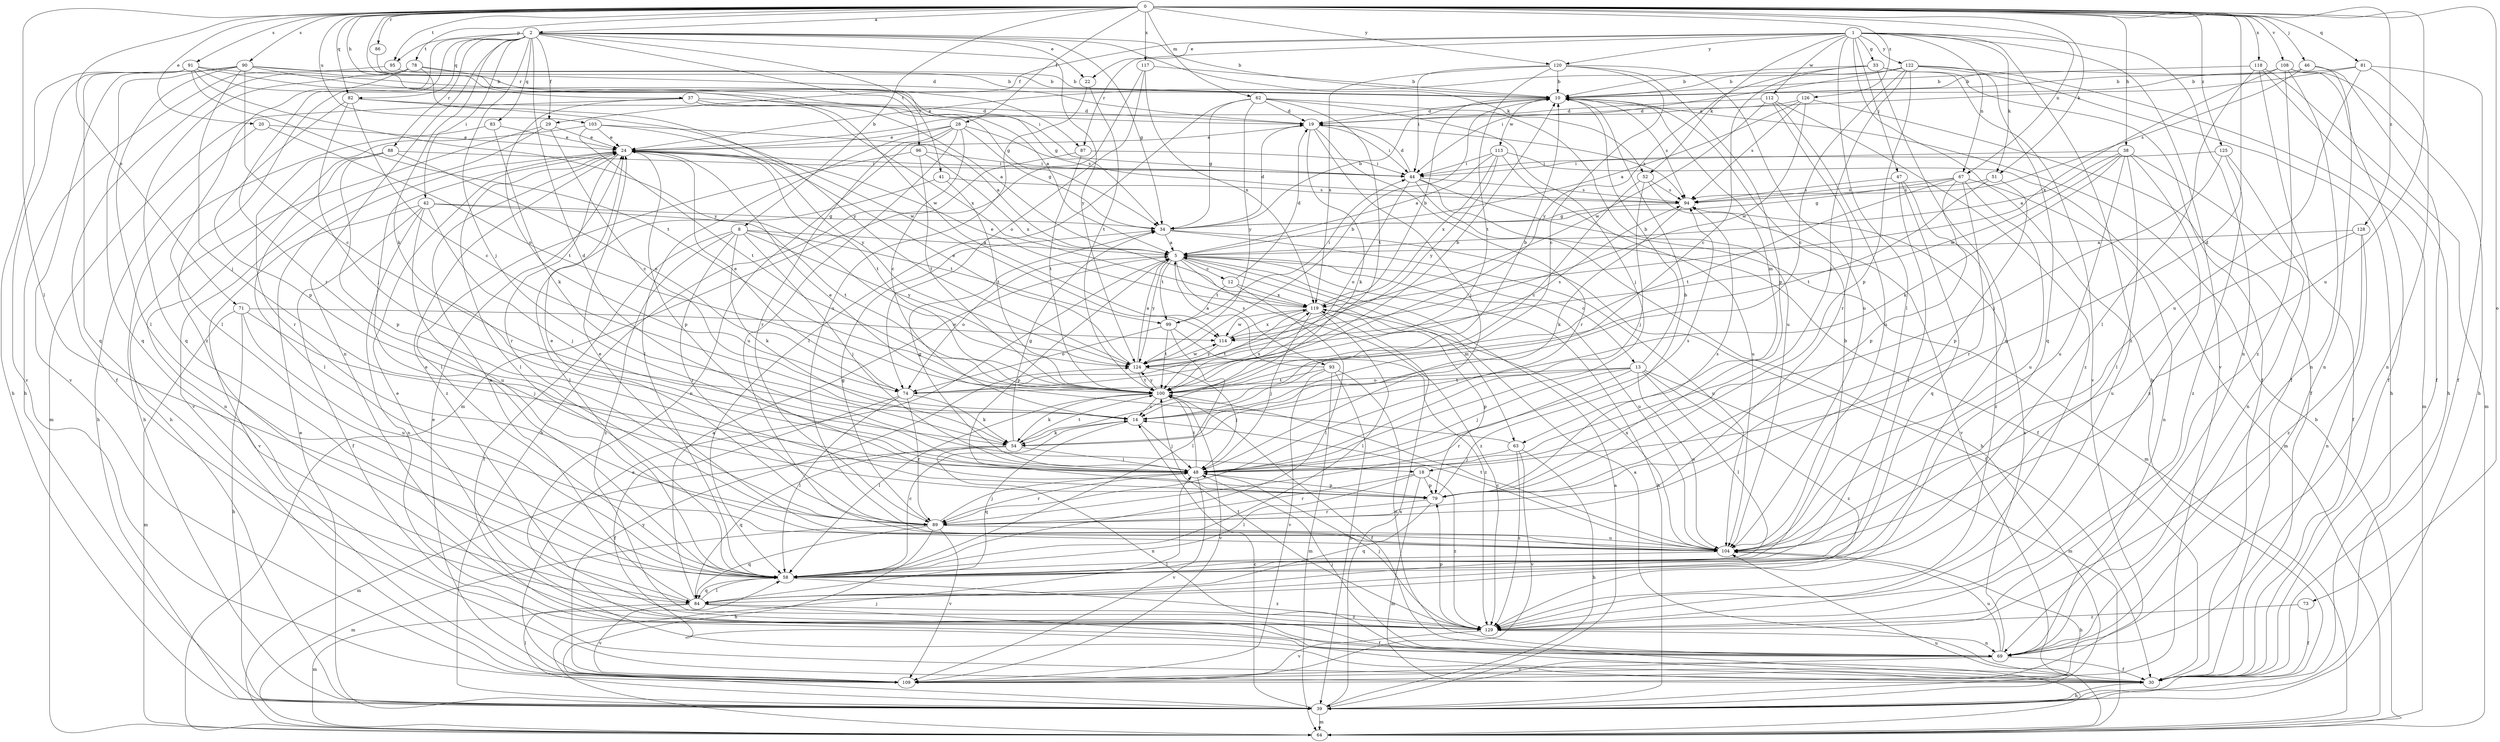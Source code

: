 strict digraph  {
0;
1;
2;
5;
8;
10;
12;
13;
14;
18;
19;
20;
22;
24;
28;
29;
30;
33;
34;
37;
38;
39;
41;
42;
44;
46;
47;
48;
51;
52;
54;
58;
62;
63;
64;
67;
69;
71;
73;
74;
78;
79;
81;
82;
83;
84;
86;
87;
88;
89;
90;
91;
93;
94;
95;
96;
99;
100;
103;
104;
108;
109;
112;
113;
114;
117;
118;
119;
120;
122;
124;
125;
126;
128;
129;
0 -> 2  [label=a];
0 -> 8  [label=b];
0 -> 18  [label=d];
0 -> 20  [label=e];
0 -> 28  [label=f];
0 -> 37  [label=h];
0 -> 38  [label=h];
0 -> 46  [label=j];
0 -> 51  [label=k];
0 -> 58  [label=l];
0 -> 62  [label=m];
0 -> 67  [label=n];
0 -> 71  [label=o];
0 -> 73  [label=o];
0 -> 78  [label=p];
0 -> 81  [label=q];
0 -> 82  [label=q];
0 -> 86  [label=r];
0 -> 87  [label=r];
0 -> 90  [label=s];
0 -> 91  [label=s];
0 -> 95  [label=t];
0 -> 103  [label=u];
0 -> 104  [label=u];
0 -> 108  [label=v];
0 -> 117  [label=x];
0 -> 118  [label=x];
0 -> 120  [label=y];
0 -> 125  [label=z];
0 -> 126  [label=z];
0 -> 128  [label=z];
1 -> 22  [label=e];
1 -> 29  [label=f];
1 -> 33  [label=g];
1 -> 39  [label=h];
1 -> 47  [label=j];
1 -> 51  [label=k];
1 -> 52  [label=k];
1 -> 58  [label=l];
1 -> 67  [label=n];
1 -> 69  [label=n];
1 -> 87  [label=r];
1 -> 109  [label=v];
1 -> 112  [label=w];
1 -> 120  [label=y];
1 -> 122  [label=y];
1 -> 129  [label=z];
2 -> 10  [label=b];
2 -> 18  [label=d];
2 -> 22  [label=e];
2 -> 29  [label=f];
2 -> 34  [label=g];
2 -> 41  [label=i];
2 -> 42  [label=i];
2 -> 48  [label=j];
2 -> 52  [label=k];
2 -> 54  [label=k];
2 -> 69  [label=n];
2 -> 82  [label=q];
2 -> 83  [label=q];
2 -> 88  [label=r];
2 -> 89  [label=r];
2 -> 95  [label=t];
2 -> 96  [label=t];
2 -> 124  [label=y];
2 -> 129  [label=z];
5 -> 12  [label=c];
5 -> 13  [label=c];
5 -> 39  [label=h];
5 -> 63  [label=m];
5 -> 74  [label=o];
5 -> 79  [label=p];
5 -> 93  [label=s];
5 -> 99  [label=t];
5 -> 104  [label=u];
5 -> 124  [label=y];
5 -> 129  [label=z];
8 -> 5  [label=a];
8 -> 30  [label=f];
8 -> 48  [label=j];
8 -> 54  [label=k];
8 -> 89  [label=r];
8 -> 99  [label=t];
8 -> 124  [label=y];
8 -> 129  [label=z];
10 -> 19  [label=d];
10 -> 63  [label=m];
10 -> 94  [label=s];
10 -> 113  [label=w];
12 -> 19  [label=d];
12 -> 58  [label=l];
12 -> 99  [label=t];
12 -> 119  [label=x];
13 -> 10  [label=b];
13 -> 48  [label=j];
13 -> 58  [label=l];
13 -> 64  [label=m];
13 -> 74  [label=o];
13 -> 89  [label=r];
13 -> 100  [label=t];
13 -> 104  [label=u];
13 -> 129  [label=z];
14 -> 48  [label=j];
14 -> 54  [label=k];
14 -> 84  [label=q];
18 -> 58  [label=l];
18 -> 64  [label=m];
18 -> 79  [label=p];
18 -> 89  [label=r];
18 -> 129  [label=z];
19 -> 24  [label=e];
19 -> 44  [label=i];
19 -> 48  [label=j];
19 -> 54  [label=k];
19 -> 89  [label=r];
19 -> 94  [label=s];
20 -> 24  [label=e];
20 -> 39  [label=h];
20 -> 100  [label=t];
22 -> 100  [label=t];
22 -> 104  [label=u];
24 -> 44  [label=i];
24 -> 58  [label=l];
24 -> 79  [label=p];
24 -> 89  [label=r];
24 -> 100  [label=t];
24 -> 129  [label=z];
28 -> 14  [label=c];
28 -> 24  [label=e];
28 -> 34  [label=g];
28 -> 58  [label=l];
28 -> 69  [label=n];
28 -> 89  [label=r];
28 -> 94  [label=s];
28 -> 104  [label=u];
29 -> 14  [label=c];
29 -> 24  [label=e];
29 -> 39  [label=h];
29 -> 109  [label=v];
30 -> 5  [label=a];
30 -> 39  [label=h];
33 -> 10  [label=b];
33 -> 14  [label=c];
33 -> 30  [label=f];
33 -> 84  [label=q];
33 -> 109  [label=v];
33 -> 124  [label=y];
34 -> 5  [label=a];
34 -> 10  [label=b];
34 -> 19  [label=d];
34 -> 30  [label=f];
34 -> 104  [label=u];
37 -> 5  [label=a];
37 -> 19  [label=d];
37 -> 64  [label=m];
37 -> 74  [label=o];
37 -> 119  [label=x];
38 -> 5  [label=a];
38 -> 44  [label=i];
38 -> 54  [label=k];
38 -> 58  [label=l];
38 -> 69  [label=n];
38 -> 104  [label=u];
38 -> 114  [label=w];
38 -> 129  [label=z];
39 -> 5  [label=a];
39 -> 14  [label=c];
39 -> 24  [label=e];
39 -> 58  [label=l];
39 -> 64  [label=m];
39 -> 119  [label=x];
41 -> 58  [label=l];
41 -> 94  [label=s];
41 -> 100  [label=t];
42 -> 30  [label=f];
42 -> 34  [label=g];
42 -> 48  [label=j];
42 -> 69  [label=n];
42 -> 100  [label=t];
42 -> 104  [label=u];
42 -> 109  [label=v];
44 -> 19  [label=d];
44 -> 30  [label=f];
44 -> 39  [label=h];
44 -> 64  [label=m];
44 -> 74  [label=o];
44 -> 94  [label=s];
46 -> 10  [label=b];
46 -> 30  [label=f];
46 -> 69  [label=n];
46 -> 94  [label=s];
47 -> 58  [label=l];
47 -> 84  [label=q];
47 -> 94  [label=s];
47 -> 129  [label=z];
48 -> 34  [label=g];
48 -> 79  [label=p];
48 -> 89  [label=r];
48 -> 94  [label=s];
48 -> 100  [label=t];
48 -> 109  [label=v];
51 -> 79  [label=p];
51 -> 94  [label=s];
51 -> 100  [label=t];
52 -> 14  [label=c];
52 -> 48  [label=j];
52 -> 94  [label=s];
52 -> 109  [label=v];
54 -> 34  [label=g];
54 -> 48  [label=j];
54 -> 64  [label=m];
54 -> 69  [label=n];
54 -> 84  [label=q];
54 -> 100  [label=t];
58 -> 10  [label=b];
58 -> 14  [label=c];
58 -> 24  [label=e];
58 -> 84  [label=q];
58 -> 129  [label=z];
62 -> 19  [label=d];
62 -> 34  [label=g];
62 -> 48  [label=j];
62 -> 58  [label=l];
62 -> 100  [label=t];
62 -> 104  [label=u];
62 -> 124  [label=y];
63 -> 24  [label=e];
63 -> 39  [label=h];
63 -> 48  [label=j];
63 -> 109  [label=v];
63 -> 129  [label=z];
64 -> 10  [label=b];
64 -> 48  [label=j];
64 -> 104  [label=u];
67 -> 34  [label=g];
67 -> 69  [label=n];
67 -> 79  [label=p];
67 -> 89  [label=r];
67 -> 94  [label=s];
67 -> 100  [label=t];
67 -> 104  [label=u];
69 -> 30  [label=f];
69 -> 48  [label=j];
69 -> 94  [label=s];
69 -> 104  [label=u];
69 -> 109  [label=v];
71 -> 39  [label=h];
71 -> 48  [label=j];
71 -> 64  [label=m];
71 -> 104  [label=u];
71 -> 114  [label=w];
73 -> 30  [label=f];
73 -> 129  [label=z];
74 -> 10  [label=b];
74 -> 24  [label=e];
74 -> 30  [label=f];
74 -> 54  [label=k];
74 -> 58  [label=l];
74 -> 89  [label=r];
78 -> 10  [label=b];
78 -> 30  [label=f];
78 -> 58  [label=l];
78 -> 84  [label=q];
78 -> 114  [label=w];
78 -> 124  [label=y];
79 -> 10  [label=b];
79 -> 84  [label=q];
79 -> 89  [label=r];
79 -> 94  [label=s];
81 -> 10  [label=b];
81 -> 24  [label=e];
81 -> 30  [label=f];
81 -> 69  [label=n];
81 -> 104  [label=u];
82 -> 14  [label=c];
82 -> 19  [label=d];
82 -> 48  [label=j];
82 -> 79  [label=p];
82 -> 114  [label=w];
83 -> 24  [label=e];
83 -> 39  [label=h];
83 -> 54  [label=k];
84 -> 5  [label=a];
84 -> 24  [label=e];
84 -> 30  [label=f];
84 -> 58  [label=l];
84 -> 64  [label=m];
84 -> 109  [label=v];
84 -> 129  [label=z];
86 -> 19  [label=d];
87 -> 39  [label=h];
87 -> 44  [label=i];
87 -> 100  [label=t];
88 -> 44  [label=i];
88 -> 58  [label=l];
88 -> 69  [label=n];
88 -> 74  [label=o];
88 -> 79  [label=p];
89 -> 24  [label=e];
89 -> 34  [label=g];
89 -> 39  [label=h];
89 -> 48  [label=j];
89 -> 64  [label=m];
89 -> 84  [label=q];
89 -> 104  [label=u];
89 -> 109  [label=v];
90 -> 5  [label=a];
90 -> 10  [label=b];
90 -> 14  [label=c];
90 -> 34  [label=g];
90 -> 48  [label=j];
90 -> 58  [label=l];
90 -> 84  [label=q];
90 -> 109  [label=v];
91 -> 10  [label=b];
91 -> 34  [label=g];
91 -> 39  [label=h];
91 -> 44  [label=i];
91 -> 84  [label=q];
91 -> 100  [label=t];
91 -> 109  [label=v];
91 -> 124  [label=y];
93 -> 5  [label=a];
93 -> 39  [label=h];
93 -> 64  [label=m];
93 -> 69  [label=n];
93 -> 100  [label=t];
93 -> 109  [label=v];
94 -> 34  [label=g];
94 -> 54  [label=k];
95 -> 10  [label=b];
95 -> 39  [label=h];
96 -> 44  [label=i];
96 -> 58  [label=l];
96 -> 100  [label=t];
96 -> 119  [label=x];
99 -> 44  [label=i];
99 -> 58  [label=l];
99 -> 74  [label=o];
99 -> 100  [label=t];
99 -> 129  [label=z];
100 -> 10  [label=b];
100 -> 14  [label=c];
100 -> 30  [label=f];
100 -> 54  [label=k];
100 -> 58  [label=l];
100 -> 109  [label=v];
100 -> 119  [label=x];
100 -> 124  [label=y];
103 -> 5  [label=a];
103 -> 24  [label=e];
103 -> 89  [label=r];
103 -> 100  [label=t];
103 -> 124  [label=y];
104 -> 14  [label=c];
104 -> 24  [label=e];
104 -> 39  [label=h];
104 -> 58  [label=l];
104 -> 100  [label=t];
104 -> 119  [label=x];
108 -> 10  [label=b];
108 -> 30  [label=f];
108 -> 39  [label=h];
108 -> 69  [label=n];
108 -> 119  [label=x];
108 -> 129  [label=z];
109 -> 5  [label=a];
109 -> 24  [label=e];
109 -> 124  [label=y];
112 -> 19  [label=d];
112 -> 89  [label=r];
112 -> 104  [label=u];
112 -> 114  [label=w];
112 -> 129  [label=z];
113 -> 5  [label=a];
113 -> 44  [label=i];
113 -> 64  [label=m];
113 -> 104  [label=u];
113 -> 119  [label=x];
113 -> 124  [label=y];
114 -> 119  [label=x];
114 -> 124  [label=y];
117 -> 10  [label=b];
117 -> 64  [label=m];
117 -> 74  [label=o];
117 -> 119  [label=x];
118 -> 10  [label=b];
118 -> 30  [label=f];
118 -> 39  [label=h];
118 -> 58  [label=l];
118 -> 64  [label=m];
119 -> 10  [label=b];
119 -> 24  [label=e];
119 -> 48  [label=j];
119 -> 58  [label=l];
119 -> 79  [label=p];
119 -> 100  [label=t];
119 -> 114  [label=w];
120 -> 10  [label=b];
120 -> 14  [label=c];
120 -> 44  [label=i];
120 -> 79  [label=p];
120 -> 100  [label=t];
120 -> 104  [label=u];
120 -> 119  [label=x];
122 -> 10  [label=b];
122 -> 14  [label=c];
122 -> 24  [label=e];
122 -> 39  [label=h];
122 -> 44  [label=i];
122 -> 48  [label=j];
122 -> 64  [label=m];
122 -> 79  [label=p];
122 -> 84  [label=q];
124 -> 5  [label=a];
124 -> 10  [label=b];
124 -> 24  [label=e];
124 -> 48  [label=j];
124 -> 94  [label=s];
124 -> 100  [label=t];
124 -> 114  [label=w];
125 -> 30  [label=f];
125 -> 44  [label=i];
125 -> 48  [label=j];
125 -> 129  [label=z];
126 -> 5  [label=a];
126 -> 19  [label=d];
126 -> 30  [label=f];
126 -> 94  [label=s];
126 -> 114  [label=w];
128 -> 5  [label=a];
128 -> 69  [label=n];
128 -> 104  [label=u];
128 -> 129  [label=z];
129 -> 24  [label=e];
129 -> 48  [label=j];
129 -> 69  [label=n];
129 -> 79  [label=p];
129 -> 100  [label=t];
129 -> 109  [label=v];
}
